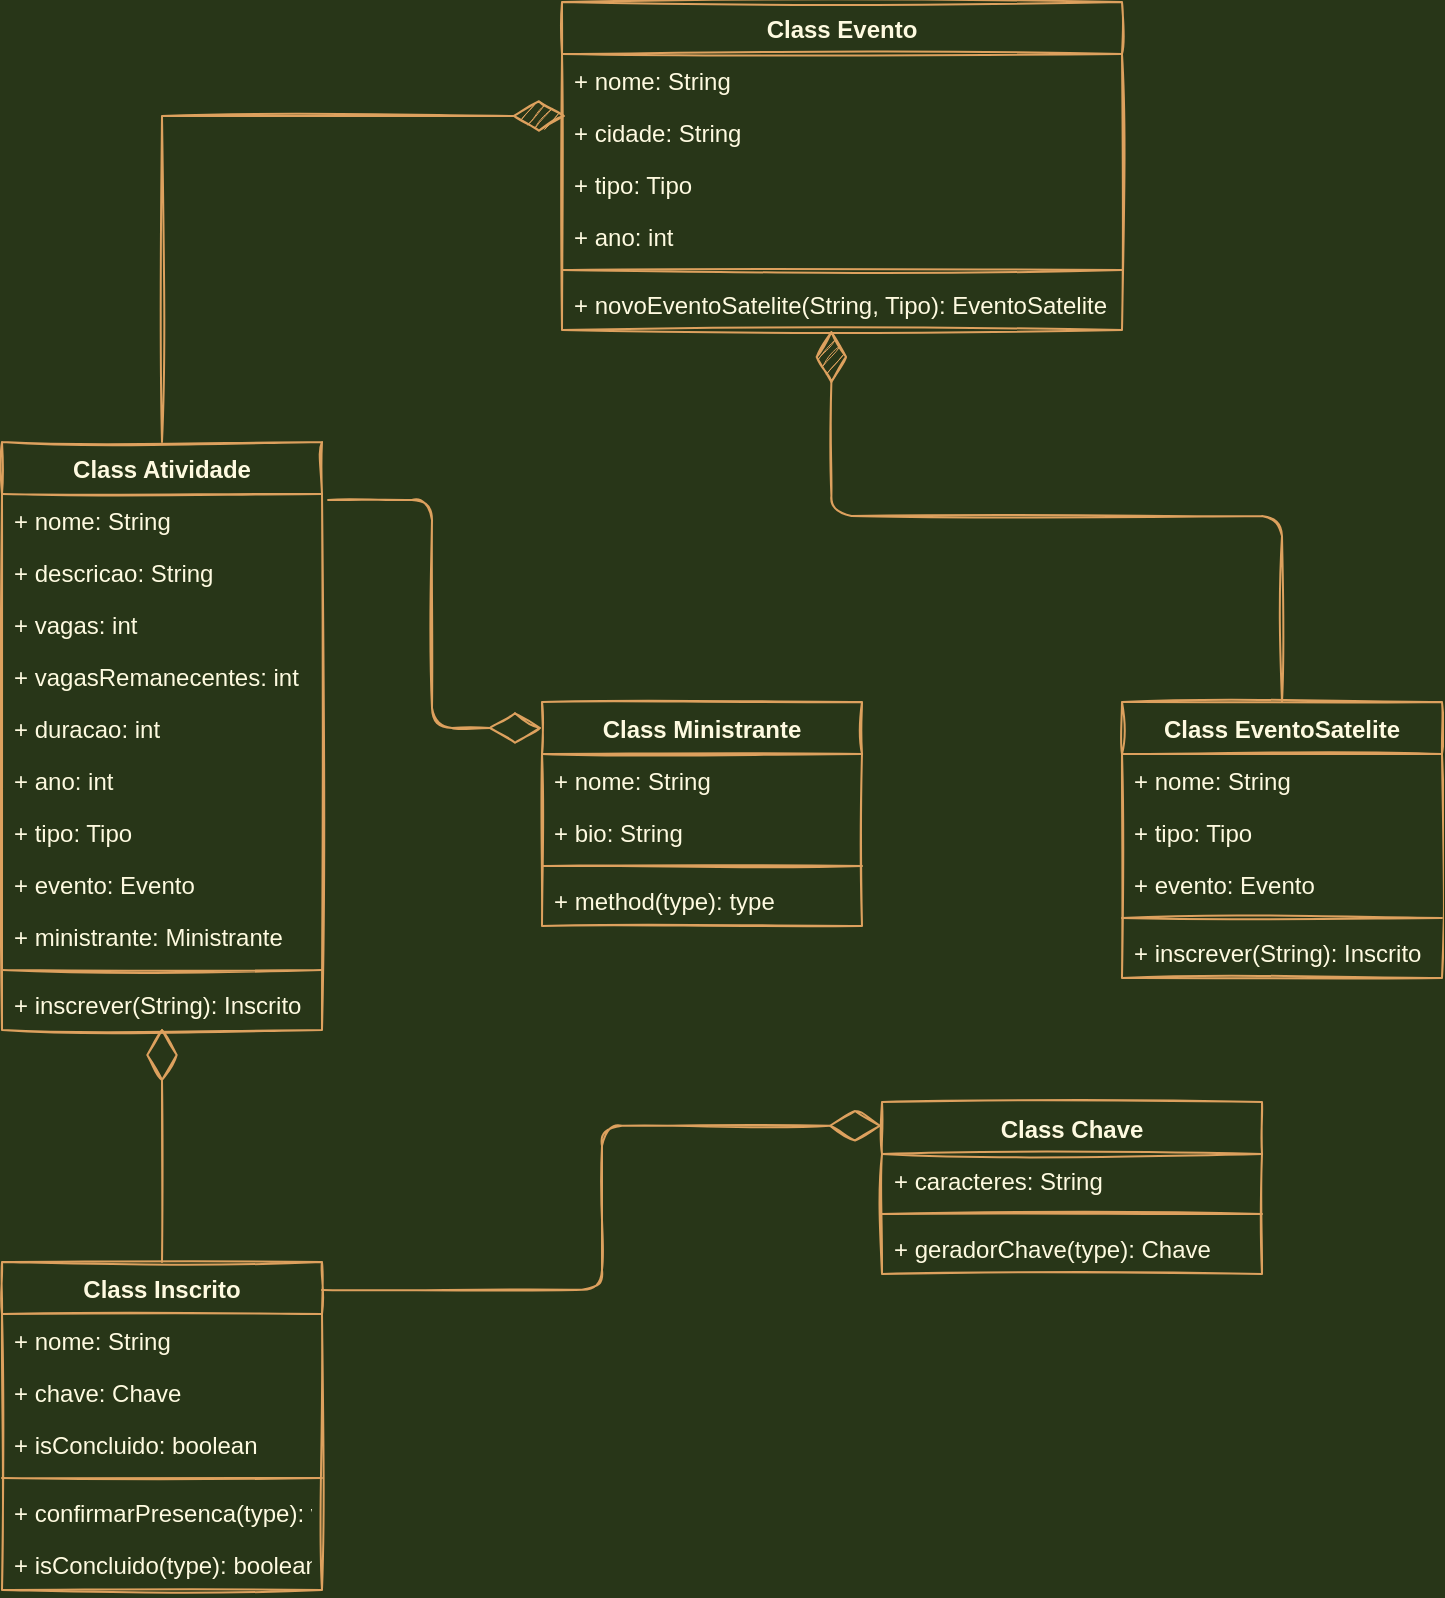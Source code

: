 <mxfile version="15.4.0" type="device"><diagram id="EHtDNVDOyK7ChicixiBy" name="Página-1"><mxGraphModel dx="852" dy="494" grid="1" gridSize="10" guides="1" tooltips="1" connect="1" arrows="1" fold="1" page="1" pageScale="1" pageWidth="1169" pageHeight="827" background="#283618" math="0" shadow="0"><root><mxCell id="0"/><mxCell id="1" parent="0"/><mxCell id="jZX3hrl1yjt2jzFE6G5t-37" value="" style="endArrow=diamondThin;endFill=1;endSize=24;html=1;rounded=0;entryX=0.014;entryY=0.192;entryDx=0;entryDy=0;entryPerimeter=0;sketch=1;exitX=0.5;exitY=0;exitDx=0;exitDy=0;edgeStyle=elbowEdgeStyle;labelBackgroundColor=#283618;strokeColor=#DDA15E;fontColor=#FEFAE0;" parent="1" source="jZX3hrl1yjt2jzFE6G5t-48" edge="1"><mxGeometry width="160" relative="1" as="geometry"><mxPoint x="90" y="240" as="sourcePoint"/><mxPoint x="321.96" y="66.992" as="targetPoint"/><Array as="points"><mxPoint x="120" y="140"/></Array></mxGeometry></mxCell><mxCell id="jZX3hrl1yjt2jzFE6G5t-44" value="Class Evento" style="swimlane;fontStyle=1;align=center;verticalAlign=top;childLayout=stackLayout;horizontal=1;startSize=26;horizontalStack=0;resizeParent=1;resizeParentMax=0;resizeLast=0;collapsible=1;marginBottom=0;fillColor=none;sketch=1;strokeColor=#DDA15E;fontColor=#FEFAE0;" parent="1" vertex="1"><mxGeometry x="320" y="10" width="280" height="164" as="geometry"/></mxCell><mxCell id="jZX3hrl1yjt2jzFE6G5t-45" value="+ nome: String" style="text;strokeColor=none;fillColor=none;align=left;verticalAlign=top;spacingLeft=4;spacingRight=4;overflow=hidden;rotatable=0;points=[[0,0.5],[1,0.5]];portConstraint=eastwest;startSize=26;sketch=1;fontColor=#FEFAE0;" parent="jZX3hrl1yjt2jzFE6G5t-44" vertex="1"><mxGeometry y="26" width="280" height="26" as="geometry"/></mxCell><mxCell id="jZX3hrl1yjt2jzFE6G5t-68" value="+ cidade: String" style="text;strokeColor=none;fillColor=none;align=left;verticalAlign=top;spacingLeft=4;spacingRight=4;overflow=hidden;rotatable=0;points=[[0,0.5],[1,0.5]];portConstraint=eastwest;startSize=26;sketch=1;fontColor=#FEFAE0;" parent="jZX3hrl1yjt2jzFE6G5t-44" vertex="1"><mxGeometry y="52" width="280" height="26" as="geometry"/></mxCell><mxCell id="jZX3hrl1yjt2jzFE6G5t-69" value="+ tipo: Tipo" style="text;strokeColor=none;fillColor=none;align=left;verticalAlign=top;spacingLeft=4;spacingRight=4;overflow=hidden;rotatable=0;points=[[0,0.5],[1,0.5]];portConstraint=eastwest;startSize=26;sketch=1;fontColor=#FEFAE0;" parent="jZX3hrl1yjt2jzFE6G5t-44" vertex="1"><mxGeometry y="78" width="280" height="26" as="geometry"/></mxCell><mxCell id="jZX3hrl1yjt2jzFE6G5t-70" value="+ ano: int" style="text;strokeColor=none;fillColor=none;align=left;verticalAlign=top;spacingLeft=4;spacingRight=4;overflow=hidden;rotatable=0;points=[[0,0.5],[1,0.5]];portConstraint=eastwest;startSize=26;sketch=1;fontColor=#FEFAE0;" parent="jZX3hrl1yjt2jzFE6G5t-44" vertex="1"><mxGeometry y="104" width="280" height="26" as="geometry"/></mxCell><mxCell id="jZX3hrl1yjt2jzFE6G5t-46" value="" style="line;strokeWidth=1;fillColor=none;align=left;verticalAlign=middle;spacingTop=-1;spacingLeft=3;spacingRight=3;rotatable=0;labelPosition=right;points=[];portConstraint=eastwest;startSize=26;sketch=1;labelBackgroundColor=#283618;strokeColor=#DDA15E;fontColor=#FEFAE0;" parent="jZX3hrl1yjt2jzFE6G5t-44" vertex="1"><mxGeometry y="130" width="280" height="8" as="geometry"/></mxCell><mxCell id="jZX3hrl1yjt2jzFE6G5t-47" value="+ novoEventoSatelite(String, Tipo): EventoSatelite" style="text;strokeColor=none;fillColor=none;align=left;verticalAlign=top;spacingLeft=4;spacingRight=4;overflow=hidden;rotatable=0;points=[[0,0.5],[1,0.5]];portConstraint=eastwest;startSize=26;sketch=1;fontColor=#FEFAE0;" parent="jZX3hrl1yjt2jzFE6G5t-44" vertex="1"><mxGeometry y="138" width="280" height="26" as="geometry"/></mxCell><mxCell id="jZX3hrl1yjt2jzFE6G5t-48" value="Class Atividade" style="swimlane;fontStyle=1;align=center;verticalAlign=top;childLayout=stackLayout;horizontal=1;startSize=26;horizontalStack=0;resizeParent=1;resizeParentMax=0;resizeLast=0;collapsible=1;marginBottom=0;fillColor=none;sketch=1;strokeColor=#DDA15E;fontColor=#FEFAE0;" parent="1" vertex="1"><mxGeometry x="40" y="230" width="160" height="294" as="geometry"/></mxCell><mxCell id="jZX3hrl1yjt2jzFE6G5t-49" value="+ nome: String" style="text;strokeColor=none;fillColor=none;align=left;verticalAlign=top;spacingLeft=4;spacingRight=4;overflow=hidden;rotatable=0;points=[[0,0.5],[1,0.5]];portConstraint=eastwest;startSize=26;sketch=1;fontColor=#FEFAE0;" parent="jZX3hrl1yjt2jzFE6G5t-48" vertex="1"><mxGeometry y="26" width="160" height="26" as="geometry"/></mxCell><mxCell id="h41CJdSBUejsRP3rKBxK-1" value="+ descricao: String" style="text;strokeColor=none;fillColor=none;align=left;verticalAlign=top;spacingLeft=4;spacingRight=4;overflow=hidden;rotatable=0;points=[[0,0.5],[1,0.5]];portConstraint=eastwest;startSize=26;sketch=1;fontColor=#FEFAE0;" vertex="1" parent="jZX3hrl1yjt2jzFE6G5t-48"><mxGeometry y="52" width="160" height="26" as="geometry"/></mxCell><mxCell id="jZX3hrl1yjt2jzFE6G5t-72" value="+ vagas: int" style="text;strokeColor=none;fillColor=none;align=left;verticalAlign=top;spacingLeft=4;spacingRight=4;overflow=hidden;rotatable=0;points=[[0,0.5],[1,0.5]];portConstraint=eastwest;startSize=26;sketch=1;fontColor=#FEFAE0;" parent="jZX3hrl1yjt2jzFE6G5t-48" vertex="1"><mxGeometry y="78" width="160" height="26" as="geometry"/></mxCell><mxCell id="h41CJdSBUejsRP3rKBxK-3" value="+ vagasRemanecentes: int" style="text;strokeColor=none;fillColor=none;align=left;verticalAlign=top;spacingLeft=4;spacingRight=4;overflow=hidden;rotatable=0;points=[[0,0.5],[1,0.5]];portConstraint=eastwest;startSize=26;sketch=1;fontColor=#FEFAE0;" vertex="1" parent="jZX3hrl1yjt2jzFE6G5t-48"><mxGeometry y="104" width="160" height="26" as="geometry"/></mxCell><mxCell id="jZX3hrl1yjt2jzFE6G5t-73" value="+ duracao: int" style="text;strokeColor=none;fillColor=none;align=left;verticalAlign=top;spacingLeft=4;spacingRight=4;overflow=hidden;rotatable=0;points=[[0,0.5],[1,0.5]];portConstraint=eastwest;startSize=26;sketch=1;fontColor=#FEFAE0;" parent="jZX3hrl1yjt2jzFE6G5t-48" vertex="1"><mxGeometry y="130" width="160" height="26" as="geometry"/></mxCell><mxCell id="h41CJdSBUejsRP3rKBxK-2" value="+ ano: int" style="text;strokeColor=none;fillColor=none;align=left;verticalAlign=top;spacingLeft=4;spacingRight=4;overflow=hidden;rotatable=0;points=[[0,0.5],[1,0.5]];portConstraint=eastwest;startSize=26;sketch=1;fontColor=#FEFAE0;" vertex="1" parent="jZX3hrl1yjt2jzFE6G5t-48"><mxGeometry y="156" width="160" height="26" as="geometry"/></mxCell><mxCell id="jZX3hrl1yjt2jzFE6G5t-71" value="+ tipo: Tipo" style="text;strokeColor=none;fillColor=none;align=left;verticalAlign=top;spacingLeft=4;spacingRight=4;overflow=hidden;rotatable=0;points=[[0,0.5],[1,0.5]];portConstraint=eastwest;startSize=26;sketch=1;fontColor=#FEFAE0;" parent="jZX3hrl1yjt2jzFE6G5t-48" vertex="1"><mxGeometry y="182" width="160" height="26" as="geometry"/></mxCell><mxCell id="h41CJdSBUejsRP3rKBxK-6" value="+ evento: Evento" style="text;strokeColor=none;fillColor=none;align=left;verticalAlign=top;spacingLeft=4;spacingRight=4;overflow=hidden;rotatable=0;points=[[0,0.5],[1,0.5]];portConstraint=eastwest;startSize=26;sketch=1;fontColor=#FEFAE0;" vertex="1" parent="jZX3hrl1yjt2jzFE6G5t-48"><mxGeometry y="208" width="160" height="26" as="geometry"/></mxCell><mxCell id="h41CJdSBUejsRP3rKBxK-5" value="+ ministrante: Ministrante" style="text;strokeColor=none;fillColor=none;align=left;verticalAlign=top;spacingLeft=4;spacingRight=4;overflow=hidden;rotatable=0;points=[[0,0.5],[1,0.5]];portConstraint=eastwest;startSize=26;sketch=1;fontColor=#FEFAE0;" vertex="1" parent="jZX3hrl1yjt2jzFE6G5t-48"><mxGeometry y="234" width="160" height="26" as="geometry"/></mxCell><mxCell id="jZX3hrl1yjt2jzFE6G5t-50" value="" style="line;strokeWidth=1;fillColor=none;align=left;verticalAlign=middle;spacingTop=-1;spacingLeft=3;spacingRight=3;rotatable=0;labelPosition=right;points=[];portConstraint=eastwest;startSize=26;sketch=1;labelBackgroundColor=#283618;strokeColor=#DDA15E;fontColor=#FEFAE0;" parent="jZX3hrl1yjt2jzFE6G5t-48" vertex="1"><mxGeometry y="260" width="160" height="8" as="geometry"/></mxCell><mxCell id="jZX3hrl1yjt2jzFE6G5t-51" value="+ inscrever(String): Inscrito" style="text;strokeColor=none;fillColor=none;align=left;verticalAlign=top;spacingLeft=4;spacingRight=4;overflow=hidden;rotatable=0;points=[[0,0.5],[1,0.5]];portConstraint=eastwest;startSize=26;sketch=1;fontColor=#FEFAE0;" parent="jZX3hrl1yjt2jzFE6G5t-48" vertex="1"><mxGeometry y="268" width="160" height="26" as="geometry"/></mxCell><mxCell id="jZX3hrl1yjt2jzFE6G5t-52" value="Class Inscrito" style="swimlane;fontStyle=1;align=center;verticalAlign=top;childLayout=stackLayout;horizontal=1;startSize=26;horizontalStack=0;resizeParent=1;resizeParentMax=0;resizeLast=0;collapsible=1;marginBottom=0;fillColor=none;sketch=1;strokeColor=#DDA15E;fontColor=#FEFAE0;" parent="1" vertex="1"><mxGeometry x="40" y="640" width="160" height="164" as="geometry"/></mxCell><mxCell id="jZX3hrl1yjt2jzFE6G5t-75" value="+ nome: String" style="text;strokeColor=none;fillColor=none;align=left;verticalAlign=top;spacingLeft=4;spacingRight=4;overflow=hidden;rotatable=0;points=[[0,0.5],[1,0.5]];portConstraint=eastwest;startSize=26;sketch=1;fontColor=#FEFAE0;" parent="jZX3hrl1yjt2jzFE6G5t-52" vertex="1"><mxGeometry y="26" width="160" height="26" as="geometry"/></mxCell><mxCell id="h41CJdSBUejsRP3rKBxK-9" value="+ chave: Chave" style="text;strokeColor=none;fillColor=none;align=left;verticalAlign=top;spacingLeft=4;spacingRight=4;overflow=hidden;rotatable=0;points=[[0,0.5],[1,0.5]];portConstraint=eastwest;startSize=26;sketch=1;fontColor=#FEFAE0;" vertex="1" parent="jZX3hrl1yjt2jzFE6G5t-52"><mxGeometry y="52" width="160" height="26" as="geometry"/></mxCell><mxCell id="jZX3hrl1yjt2jzFE6G5t-57" value="+ isConcluido: boolean" style="text;strokeColor=none;fillColor=none;align=left;verticalAlign=top;spacingLeft=4;spacingRight=4;overflow=hidden;rotatable=0;points=[[0,0.5],[1,0.5]];portConstraint=eastwest;startSize=26;sketch=1;fontColor=#FEFAE0;" parent="jZX3hrl1yjt2jzFE6G5t-52" vertex="1"><mxGeometry y="78" width="160" height="26" as="geometry"/></mxCell><mxCell id="jZX3hrl1yjt2jzFE6G5t-54" value="" style="line;strokeWidth=1;fillColor=none;align=left;verticalAlign=middle;spacingTop=-1;spacingLeft=3;spacingRight=3;rotatable=0;labelPosition=right;points=[];portConstraint=eastwest;startSize=26;sketch=1;labelBackgroundColor=#283618;strokeColor=#DDA15E;fontColor=#FEFAE0;" parent="jZX3hrl1yjt2jzFE6G5t-52" vertex="1"><mxGeometry y="104" width="160" height="8" as="geometry"/></mxCell><mxCell id="jZX3hrl1yjt2jzFE6G5t-59" value="+ confirmarPresenca(type): void" style="text;strokeColor=none;fillColor=none;align=left;verticalAlign=top;spacingLeft=4;spacingRight=4;overflow=hidden;rotatable=0;points=[[0,0.5],[1,0.5]];portConstraint=eastwest;startSize=26;sketch=1;fontColor=#FEFAE0;" parent="jZX3hrl1yjt2jzFE6G5t-52" vertex="1"><mxGeometry y="112" width="160" height="26" as="geometry"/></mxCell><mxCell id="h41CJdSBUejsRP3rKBxK-11" value="+ isConcluido(type): boolean" style="text;strokeColor=none;fillColor=none;align=left;verticalAlign=top;spacingLeft=4;spacingRight=4;overflow=hidden;rotatable=0;points=[[0,0.5],[1,0.5]];portConstraint=eastwest;startSize=26;sketch=1;fontColor=#FEFAE0;" vertex="1" parent="jZX3hrl1yjt2jzFE6G5t-52"><mxGeometry y="138" width="160" height="26" as="geometry"/></mxCell><mxCell id="jZX3hrl1yjt2jzFE6G5t-56" value="Class Chave" style="swimlane;fontStyle=1;align=center;verticalAlign=top;childLayout=stackLayout;horizontal=1;startSize=26;horizontalStack=0;resizeParent=1;resizeParentMax=0;resizeLast=0;collapsible=1;marginBottom=0;fillColor=none;sketch=1;strokeColor=#DDA15E;fontColor=#FEFAE0;" parent="1" vertex="1"><mxGeometry x="480" y="560" width="190" height="86" as="geometry"/></mxCell><mxCell id="h41CJdSBUejsRP3rKBxK-10" value="+ caracteres: String" style="text;strokeColor=none;fillColor=none;align=left;verticalAlign=top;spacingLeft=4;spacingRight=4;overflow=hidden;rotatable=0;points=[[0,0.5],[1,0.5]];portConstraint=eastwest;startSize=26;sketch=1;fontColor=#FEFAE0;" vertex="1" parent="jZX3hrl1yjt2jzFE6G5t-56"><mxGeometry y="26" width="190" height="26" as="geometry"/></mxCell><mxCell id="jZX3hrl1yjt2jzFE6G5t-58" value="" style="line;strokeWidth=1;fillColor=none;align=left;verticalAlign=middle;spacingTop=-1;spacingLeft=3;spacingRight=3;rotatable=0;labelPosition=right;points=[];portConstraint=eastwest;startSize=26;sketch=1;labelBackgroundColor=#283618;strokeColor=#DDA15E;fontColor=#FEFAE0;" parent="jZX3hrl1yjt2jzFE6G5t-56" vertex="1"><mxGeometry y="52" width="190" height="8" as="geometry"/></mxCell><mxCell id="jZX3hrl1yjt2jzFE6G5t-55" value="+ geradorChave(type): Chave" style="text;strokeColor=none;fillColor=none;align=left;verticalAlign=top;spacingLeft=4;spacingRight=4;overflow=hidden;rotatable=0;points=[[0,0.5],[1,0.5]];portConstraint=eastwest;startSize=26;sketch=1;fontColor=#FEFAE0;" parent="jZX3hrl1yjt2jzFE6G5t-56" vertex="1"><mxGeometry y="60" width="190" height="26" as="geometry"/></mxCell><mxCell id="jZX3hrl1yjt2jzFE6G5t-60" value="Class EventoSatelite" style="swimlane;fontStyle=1;align=center;verticalAlign=top;childLayout=stackLayout;horizontal=1;startSize=26;horizontalStack=0;resizeParent=1;resizeParentMax=0;resizeLast=0;collapsible=1;marginBottom=0;fillColor=none;sketch=1;strokeColor=#DDA15E;fontColor=#FEFAE0;" parent="1" vertex="1"><mxGeometry x="600" y="360" width="160" height="138" as="geometry"/></mxCell><mxCell id="h41CJdSBUejsRP3rKBxK-8" value="+ nome: String" style="text;strokeColor=none;fillColor=none;align=left;verticalAlign=top;spacingLeft=4;spacingRight=4;overflow=hidden;rotatable=0;points=[[0,0.5],[1,0.5]];portConstraint=eastwest;startSize=26;sketch=1;fontColor=#FEFAE0;" vertex="1" parent="jZX3hrl1yjt2jzFE6G5t-60"><mxGeometry y="26" width="160" height="26" as="geometry"/></mxCell><mxCell id="h41CJdSBUejsRP3rKBxK-7" value="+ tipo: Tipo" style="text;strokeColor=none;fillColor=none;align=left;verticalAlign=top;spacingLeft=4;spacingRight=4;overflow=hidden;rotatable=0;points=[[0,0.5],[1,0.5]];portConstraint=eastwest;startSize=26;sketch=1;fontColor=#FEFAE0;" vertex="1" parent="jZX3hrl1yjt2jzFE6G5t-60"><mxGeometry y="52" width="160" height="26" as="geometry"/></mxCell><mxCell id="jZX3hrl1yjt2jzFE6G5t-77" value="+ evento: Evento" style="text;strokeColor=none;fillColor=none;align=left;verticalAlign=top;spacingLeft=4;spacingRight=4;overflow=hidden;rotatable=0;points=[[0,0.5],[1,0.5]];portConstraint=eastwest;startSize=26;sketch=1;fontColor=#FEFAE0;" parent="jZX3hrl1yjt2jzFE6G5t-60" vertex="1"><mxGeometry y="78" width="160" height="26" as="geometry"/></mxCell><mxCell id="jZX3hrl1yjt2jzFE6G5t-62" value="" style="line;strokeWidth=1;fillColor=none;align=left;verticalAlign=middle;spacingTop=-1;spacingLeft=3;spacingRight=3;rotatable=0;labelPosition=right;points=[];portConstraint=eastwest;startSize=26;sketch=1;labelBackgroundColor=#283618;strokeColor=#DDA15E;fontColor=#FEFAE0;" parent="jZX3hrl1yjt2jzFE6G5t-60" vertex="1"><mxGeometry y="104" width="160" height="8" as="geometry"/></mxCell><mxCell id="jZX3hrl1yjt2jzFE6G5t-63" value="+ inscrever(String): Inscrito" style="text;strokeColor=none;fillColor=none;align=left;verticalAlign=top;spacingLeft=4;spacingRight=4;overflow=hidden;rotatable=0;points=[[0,0.5],[1,0.5]];portConstraint=eastwest;startSize=26;sketch=1;fontColor=#FEFAE0;" parent="jZX3hrl1yjt2jzFE6G5t-60" vertex="1"><mxGeometry y="112" width="160" height="26" as="geometry"/></mxCell><mxCell id="jZX3hrl1yjt2jzFE6G5t-64" value="Class Ministrante" style="swimlane;fontStyle=1;align=center;verticalAlign=top;childLayout=stackLayout;horizontal=1;startSize=26;horizontalStack=0;resizeParent=1;resizeParentMax=0;resizeLast=0;collapsible=1;marginBottom=0;fillColor=none;sketch=1;strokeColor=#DDA15E;fontColor=#FEFAE0;" parent="1" vertex="1"><mxGeometry x="310" y="360" width="160" height="112" as="geometry"/></mxCell><mxCell id="jZX3hrl1yjt2jzFE6G5t-76" value="+ nome: String" style="text;strokeColor=none;fillColor=none;align=left;verticalAlign=top;spacingLeft=4;spacingRight=4;overflow=hidden;rotatable=0;points=[[0,0.5],[1,0.5]];portConstraint=eastwest;startSize=26;sketch=1;fontColor=#FEFAE0;" parent="jZX3hrl1yjt2jzFE6G5t-64" vertex="1"><mxGeometry y="26" width="160" height="26" as="geometry"/></mxCell><mxCell id="jZX3hrl1yjt2jzFE6G5t-65" value="+ bio: String" style="text;strokeColor=none;fillColor=none;align=left;verticalAlign=top;spacingLeft=4;spacingRight=4;overflow=hidden;rotatable=0;points=[[0,0.5],[1,0.5]];portConstraint=eastwest;startSize=26;sketch=1;fontColor=#FEFAE0;" parent="jZX3hrl1yjt2jzFE6G5t-64" vertex="1"><mxGeometry y="52" width="160" height="26" as="geometry"/></mxCell><mxCell id="jZX3hrl1yjt2jzFE6G5t-66" value="" style="line;strokeWidth=1;fillColor=none;align=left;verticalAlign=middle;spacingTop=-1;spacingLeft=3;spacingRight=3;rotatable=0;labelPosition=right;points=[];portConstraint=eastwest;startSize=26;sketch=1;labelBackgroundColor=#283618;strokeColor=#DDA15E;fontColor=#FEFAE0;" parent="jZX3hrl1yjt2jzFE6G5t-64" vertex="1"><mxGeometry y="78" width="160" height="8" as="geometry"/></mxCell><mxCell id="jZX3hrl1yjt2jzFE6G5t-67" value="+ method(type): type" style="text;strokeColor=none;fillColor=none;align=left;verticalAlign=top;spacingLeft=4;spacingRight=4;overflow=hidden;rotatable=0;points=[[0,0.5],[1,0.5]];portConstraint=eastwest;startSize=26;sketch=1;fontColor=#FEFAE0;" parent="jZX3hrl1yjt2jzFE6G5t-64" vertex="1"><mxGeometry y="86" width="160" height="26" as="geometry"/></mxCell><mxCell id="jZX3hrl1yjt2jzFE6G5t-82" value="" style="endArrow=diamondThin;endFill=0;endSize=24;html=1;rounded=1;sketch=1;exitX=0.5;exitY=0;exitDx=0;exitDy=0;entryX=0.5;entryY=0.962;entryDx=0;entryDy=0;entryPerimeter=0;labelBackgroundColor=#283618;strokeColor=#DDA15E;fontColor=#FEFAE0;" parent="1" source="jZX3hrl1yjt2jzFE6G5t-52" target="jZX3hrl1yjt2jzFE6G5t-51" edge="1"><mxGeometry width="160" relative="1" as="geometry"><mxPoint x="340" y="450" as="sourcePoint"/><mxPoint x="120" y="530" as="targetPoint"/></mxGeometry></mxCell><mxCell id="jZX3hrl1yjt2jzFE6G5t-83" value="" style="endArrow=diamondThin;endFill=1;endSize=24;html=1;rounded=1;sketch=1;entryX=0.481;entryY=1;entryDx=0;entryDy=0;entryPerimeter=0;exitX=0.5;exitY=0;exitDx=0;exitDy=0;edgeStyle=orthogonalEdgeStyle;labelBackgroundColor=#283618;strokeColor=#DDA15E;fontColor=#FEFAE0;" parent="1" source="jZX3hrl1yjt2jzFE6G5t-60" target="jZX3hrl1yjt2jzFE6G5t-47" edge="1"><mxGeometry width="160" relative="1" as="geometry"><mxPoint x="340" y="260" as="sourcePoint"/><mxPoint x="500" y="260" as="targetPoint"/></mxGeometry></mxCell><mxCell id="jZX3hrl1yjt2jzFE6G5t-84" value="" style="endArrow=diamondThin;endFill=0;endSize=24;html=1;rounded=1;sketch=1;exitX=1;exitY=0.085;exitDx=0;exitDy=0;entryX=0;entryY=0.138;entryDx=0;entryDy=0;entryPerimeter=0;edgeStyle=orthogonalEdgeStyle;exitPerimeter=0;labelBackgroundColor=#283618;strokeColor=#DDA15E;fontColor=#FEFAE0;" parent="1" source="jZX3hrl1yjt2jzFE6G5t-52" target="jZX3hrl1yjt2jzFE6G5t-56" edge="1"><mxGeometry width="160" relative="1" as="geometry"><mxPoint x="340" y="580" as="sourcePoint"/><mxPoint x="500" y="580" as="targetPoint"/></mxGeometry></mxCell><mxCell id="jZX3hrl1yjt2jzFE6G5t-88" value="" style="endArrow=diamondThin;endFill=0;endSize=24;html=1;rounded=1;sketch=1;exitX=1.019;exitY=0.115;exitDx=0;exitDy=0;exitPerimeter=0;entryX=0;entryY=0.116;entryDx=0;entryDy=0;entryPerimeter=0;edgeStyle=orthogonalEdgeStyle;labelBackgroundColor=#283618;strokeColor=#DDA15E;fontColor=#FEFAE0;" parent="1" source="jZX3hrl1yjt2jzFE6G5t-49" target="jZX3hrl1yjt2jzFE6G5t-64" edge="1"><mxGeometry width="160" relative="1" as="geometry"><mxPoint x="340" y="410" as="sourcePoint"/><mxPoint x="500" y="410" as="targetPoint"/></mxGeometry></mxCell></root></mxGraphModel></diagram></mxfile>